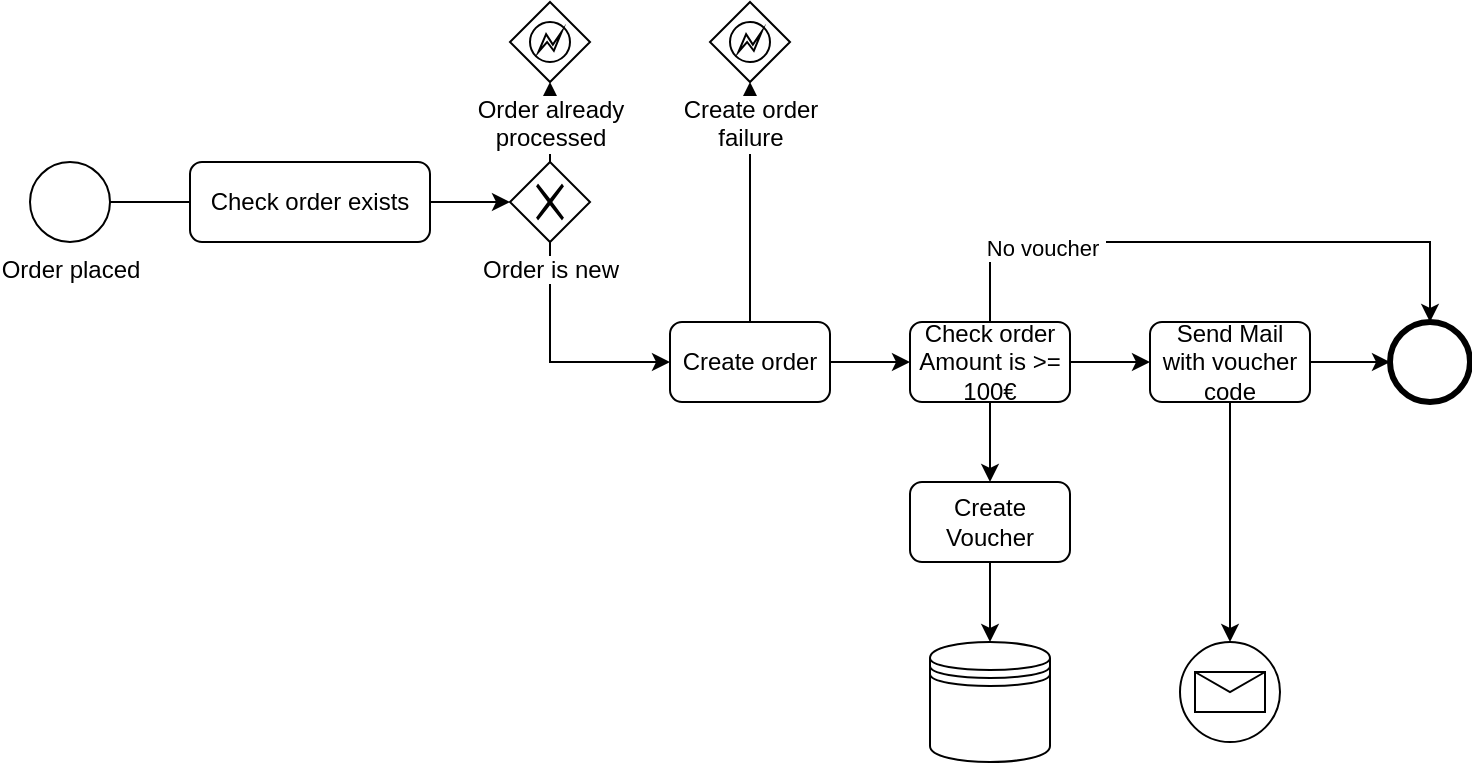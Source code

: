 <mxfile version="12.9.12" type="device"><diagram id="C5RBs43oDa-KdzZeNtuy" name="Page-1"><mxGraphModel dx="2926" dy="1660" grid="1" gridSize="10" guides="1" tooltips="1" connect="1" arrows="1" fold="1" page="1" pageScale="1" pageWidth="1600" pageHeight="900" math="0" shadow="0"><root><mxCell id="WIyWlLk6GJQsqaUBKTNV-0"/><mxCell id="WIyWlLk6GJQsqaUBKTNV-1" parent="WIyWlLk6GJQsqaUBKTNV-0"/><mxCell id="0jbZQ_1NeneMPaiFF1HL-2" value="" style="edgeStyle=orthogonalEdgeStyle;rounded=0;orthogonalLoop=1;jettySize=auto;html=1;" edge="1" parent="WIyWlLk6GJQsqaUBKTNV-1" source="0jbZQ_1NeneMPaiFF1HL-0"><mxGeometry relative="1" as="geometry"><mxPoint x="200" y="140" as="targetPoint"/></mxGeometry></mxCell><mxCell id="0jbZQ_1NeneMPaiFF1HL-0" value="Order placed" style="shape=mxgraph.bpmn.shape;html=1;verticalLabelPosition=bottom;labelBackgroundColor=#ffffff;verticalAlign=top;align=center;perimeter=ellipsePerimeter;outlineConnect=0;outline=standard;symbol=general;" vertex="1" parent="WIyWlLk6GJQsqaUBKTNV-1"><mxGeometry x="80" y="120" width="40" height="40" as="geometry"/></mxCell><mxCell id="0jbZQ_1NeneMPaiFF1HL-5" value="" style="edgeStyle=orthogonalEdgeStyle;rounded=0;orthogonalLoop=1;jettySize=auto;html=1;" edge="1" parent="WIyWlLk6GJQsqaUBKTNV-1" source="0jbZQ_1NeneMPaiFF1HL-3" target="0jbZQ_1NeneMPaiFF1HL-4"><mxGeometry relative="1" as="geometry"/></mxCell><mxCell id="0jbZQ_1NeneMPaiFF1HL-3" value="Check order exists" style="shape=ext;rounded=1;html=1;whiteSpace=wrap;" vertex="1" parent="WIyWlLk6GJQsqaUBKTNV-1"><mxGeometry x="160" y="120" width="120" height="40" as="geometry"/></mxCell><mxCell id="0jbZQ_1NeneMPaiFF1HL-7" value="" style="edgeStyle=orthogonalEdgeStyle;rounded=0;orthogonalLoop=1;jettySize=auto;html=1;" edge="1" parent="WIyWlLk6GJQsqaUBKTNV-1" source="0jbZQ_1NeneMPaiFF1HL-4" target="0jbZQ_1NeneMPaiFF1HL-6"><mxGeometry relative="1" as="geometry"/></mxCell><mxCell id="0jbZQ_1NeneMPaiFF1HL-9" value="" style="edgeStyle=orthogonalEdgeStyle;rounded=0;orthogonalLoop=1;jettySize=auto;html=1;" edge="1" parent="WIyWlLk6GJQsqaUBKTNV-1" source="0jbZQ_1NeneMPaiFF1HL-4" target="0jbZQ_1NeneMPaiFF1HL-8"><mxGeometry relative="1" as="geometry"><Array as="points"><mxPoint x="340" y="220"/></Array></mxGeometry></mxCell><mxCell id="0jbZQ_1NeneMPaiFF1HL-4" value="Order is new" style="shape=mxgraph.bpmn.shape;html=1;verticalLabelPosition=bottom;labelBackgroundColor=#ffffff;verticalAlign=top;align=center;perimeter=rhombusPerimeter;background=gateway;outlineConnect=0;outline=none;symbol=exclusiveGw;" vertex="1" parent="WIyWlLk6GJQsqaUBKTNV-1"><mxGeometry x="320" y="120" width="40" height="40" as="geometry"/></mxCell><mxCell id="0jbZQ_1NeneMPaiFF1HL-6" value="Order already&lt;br&gt;processed" style="shape=mxgraph.bpmn.shape;html=1;verticalLabelPosition=bottom;labelBackgroundColor=#ffffff;verticalAlign=top;align=center;perimeter=rhombusPerimeter;background=gateway;outlineConnect=0;outline=eventInt;symbol=error;" vertex="1" parent="WIyWlLk6GJQsqaUBKTNV-1"><mxGeometry x="320" y="40" width="40" height="40" as="geometry"/></mxCell><mxCell id="0jbZQ_1NeneMPaiFF1HL-11" value="" style="edgeStyle=orthogonalEdgeStyle;rounded=0;orthogonalLoop=1;jettySize=auto;html=1;" edge="1" parent="WIyWlLk6GJQsqaUBKTNV-1" source="0jbZQ_1NeneMPaiFF1HL-8" target="0jbZQ_1NeneMPaiFF1HL-10"><mxGeometry relative="1" as="geometry"/></mxCell><mxCell id="0jbZQ_1NeneMPaiFF1HL-22" value="" style="edgeStyle=orthogonalEdgeStyle;rounded=0;orthogonalLoop=1;jettySize=auto;html=1;entryX=0.5;entryY=1;entryDx=0;entryDy=0;" edge="1" parent="WIyWlLk6GJQsqaUBKTNV-1" source="0jbZQ_1NeneMPaiFF1HL-8" target="0jbZQ_1NeneMPaiFF1HL-23"><mxGeometry relative="1" as="geometry"><mxPoint x="440" y="120" as="targetPoint"/></mxGeometry></mxCell><mxCell id="0jbZQ_1NeneMPaiFF1HL-8" value="Create order" style="shape=ext;rounded=1;html=1;whiteSpace=wrap;" vertex="1" parent="WIyWlLk6GJQsqaUBKTNV-1"><mxGeometry x="400" y="200" width="80" height="40" as="geometry"/></mxCell><mxCell id="0jbZQ_1NeneMPaiFF1HL-13" value="" style="edgeStyle=orthogonalEdgeStyle;rounded=0;orthogonalLoop=1;jettySize=auto;html=1;" edge="1" parent="WIyWlLk6GJQsqaUBKTNV-1" source="0jbZQ_1NeneMPaiFF1HL-10" target="0jbZQ_1NeneMPaiFF1HL-12"><mxGeometry relative="1" as="geometry"/></mxCell><mxCell id="0jbZQ_1NeneMPaiFF1HL-17" value="" style="edgeStyle=orthogonalEdgeStyle;rounded=0;orthogonalLoop=1;jettySize=auto;html=1;" edge="1" parent="WIyWlLk6GJQsqaUBKTNV-1" source="0jbZQ_1NeneMPaiFF1HL-10" target="0jbZQ_1NeneMPaiFF1HL-16"><mxGeometry relative="1" as="geometry"/></mxCell><mxCell id="0jbZQ_1NeneMPaiFF1HL-28" value="" style="edgeStyle=orthogonalEdgeStyle;rounded=0;orthogonalLoop=1;jettySize=auto;html=1;entryX=0.5;entryY=0;entryDx=0;entryDy=0;" edge="1" parent="WIyWlLk6GJQsqaUBKTNV-1" source="0jbZQ_1NeneMPaiFF1HL-10" target="0jbZQ_1NeneMPaiFF1HL-25"><mxGeometry relative="1" as="geometry"><mxPoint x="560" y="120" as="targetPoint"/><Array as="points"><mxPoint x="560" y="160"/><mxPoint x="780" y="160"/></Array></mxGeometry></mxCell><mxCell id="0jbZQ_1NeneMPaiFF1HL-29" value="&amp;nbsp;No voucher&amp;nbsp;" style="edgeLabel;html=1;align=center;verticalAlign=middle;resizable=0;points=[];" vertex="1" connectable="0" parent="0jbZQ_1NeneMPaiFF1HL-28"><mxGeometry x="-0.753" y="-26" relative="1" as="geometry"><mxPoint as="offset"/></mxGeometry></mxCell><mxCell id="0jbZQ_1NeneMPaiFF1HL-10" value="Check order Amount is &amp;gt;= 100€" style="shape=ext;rounded=1;html=1;whiteSpace=wrap;" vertex="1" parent="WIyWlLk6GJQsqaUBKTNV-1"><mxGeometry x="520" y="200" width="80" height="40" as="geometry"/></mxCell><mxCell id="0jbZQ_1NeneMPaiFF1HL-26" value="" style="edgeStyle=orthogonalEdgeStyle;rounded=0;orthogonalLoop=1;jettySize=auto;html=1;" edge="1" parent="WIyWlLk6GJQsqaUBKTNV-1" source="0jbZQ_1NeneMPaiFF1HL-16" target="0jbZQ_1NeneMPaiFF1HL-25"><mxGeometry relative="1" as="geometry"/></mxCell><mxCell id="0jbZQ_1NeneMPaiFF1HL-31" value="" style="edgeStyle=orthogonalEdgeStyle;rounded=0;orthogonalLoop=1;jettySize=auto;html=1;entryX=0.5;entryY=0;entryDx=0;entryDy=0;" edge="1" parent="WIyWlLk6GJQsqaUBKTNV-1" source="0jbZQ_1NeneMPaiFF1HL-16" target="0jbZQ_1NeneMPaiFF1HL-32"><mxGeometry relative="1" as="geometry"><mxPoint x="680" y="320" as="targetPoint"/></mxGeometry></mxCell><mxCell id="0jbZQ_1NeneMPaiFF1HL-16" value="Send Mail with voucher code" style="shape=ext;rounded=1;html=1;whiteSpace=wrap;" vertex="1" parent="WIyWlLk6GJQsqaUBKTNV-1"><mxGeometry x="640" y="200" width="80" height="40" as="geometry"/></mxCell><mxCell id="0jbZQ_1NeneMPaiFF1HL-15" value="" style="edgeStyle=orthogonalEdgeStyle;rounded=0;orthogonalLoop=1;jettySize=auto;html=1;" edge="1" parent="WIyWlLk6GJQsqaUBKTNV-1" source="0jbZQ_1NeneMPaiFF1HL-12" target="0jbZQ_1NeneMPaiFF1HL-14"><mxGeometry relative="1" as="geometry"/></mxCell><mxCell id="0jbZQ_1NeneMPaiFF1HL-12" value="Create Voucher" style="shape=ext;rounded=1;html=1;whiteSpace=wrap;" vertex="1" parent="WIyWlLk6GJQsqaUBKTNV-1"><mxGeometry x="520" y="280" width="80" height="40" as="geometry"/></mxCell><mxCell id="0jbZQ_1NeneMPaiFF1HL-14" value="" style="shape=datastore;whiteSpace=wrap;html=1;" vertex="1" parent="WIyWlLk6GJQsqaUBKTNV-1"><mxGeometry x="530" y="360" width="60" height="60" as="geometry"/></mxCell><mxCell id="0jbZQ_1NeneMPaiFF1HL-23" value="Create order&lt;br&gt;failure" style="shape=mxgraph.bpmn.shape;html=1;verticalLabelPosition=bottom;labelBackgroundColor=#ffffff;verticalAlign=top;align=center;perimeter=rhombusPerimeter;background=gateway;outlineConnect=0;outline=eventInt;symbol=error;" vertex="1" parent="WIyWlLk6GJQsqaUBKTNV-1"><mxGeometry x="420" y="40" width="40" height="40" as="geometry"/></mxCell><mxCell id="0jbZQ_1NeneMPaiFF1HL-25" value="" style="shape=mxgraph.bpmn.shape;html=1;verticalLabelPosition=bottom;labelBackgroundColor=#ffffff;verticalAlign=top;align=center;perimeter=ellipsePerimeter;outlineConnect=0;outline=end;symbol=general;" vertex="1" parent="WIyWlLk6GJQsqaUBKTNV-1"><mxGeometry x="760" y="200" width="40" height="40" as="geometry"/></mxCell><mxCell id="0jbZQ_1NeneMPaiFF1HL-32" value="" style="shape=mxgraph.bpmn.shape;html=1;verticalLabelPosition=bottom;labelBackgroundColor=#ffffff;verticalAlign=top;align=center;perimeter=ellipsePerimeter;outlineConnect=0;outline=standard;symbol=message;" vertex="1" parent="WIyWlLk6GJQsqaUBKTNV-1"><mxGeometry x="655" y="360" width="50" height="50" as="geometry"/></mxCell></root></mxGraphModel></diagram></mxfile>